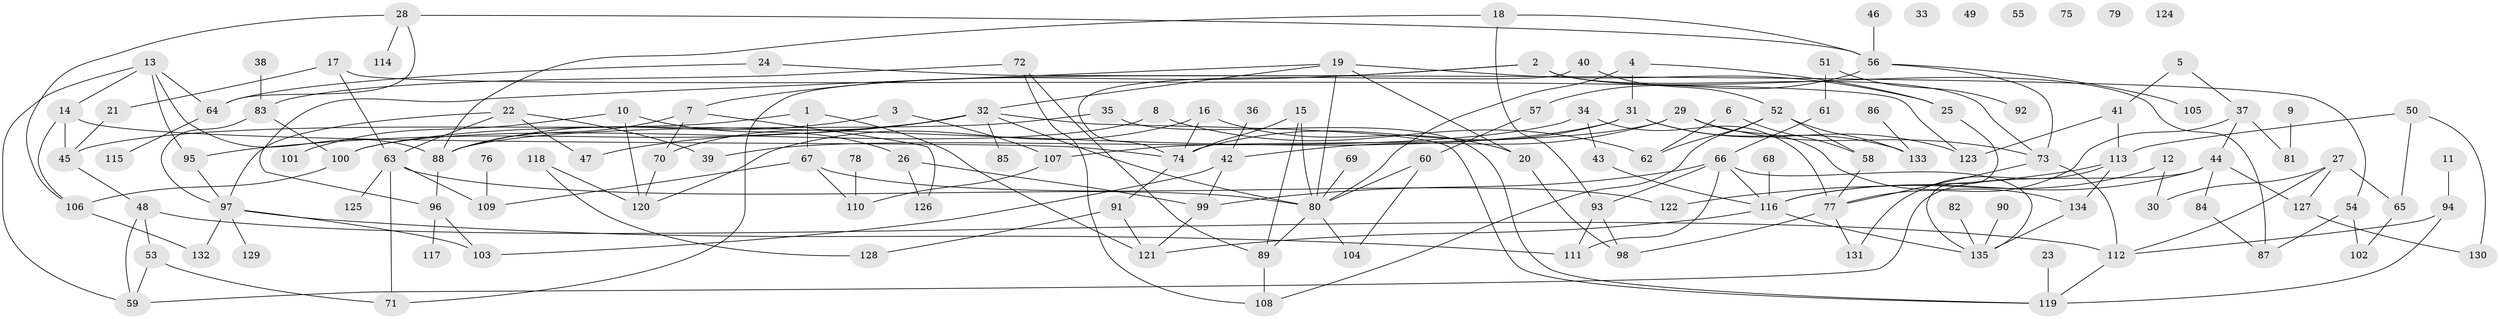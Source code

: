 // coarse degree distribution, {5: 0.1206896551724138, 8: 0.08620689655172414, 6: 0.034482758620689655, 11: 0.017241379310344827, 2: 0.15517241379310345, 1: 0.22413793103448276, 3: 0.1206896551724138, 4: 0.05172413793103448, 13: 0.017241379310344827, 10: 0.017241379310344827, 9: 0.017241379310344827, 15: 0.017241379310344827, 0: 0.10344827586206896, 7: 0.017241379310344827}
// Generated by graph-tools (version 1.1) at 2025/16/03/04/25 18:16:35]
// undirected, 135 vertices, 198 edges
graph export_dot {
graph [start="1"]
  node [color=gray90,style=filled];
  1;
  2;
  3;
  4;
  5;
  6;
  7;
  8;
  9;
  10;
  11;
  12;
  13;
  14;
  15;
  16;
  17;
  18;
  19;
  20;
  21;
  22;
  23;
  24;
  25;
  26;
  27;
  28;
  29;
  30;
  31;
  32;
  33;
  34;
  35;
  36;
  37;
  38;
  39;
  40;
  41;
  42;
  43;
  44;
  45;
  46;
  47;
  48;
  49;
  50;
  51;
  52;
  53;
  54;
  55;
  56;
  57;
  58;
  59;
  60;
  61;
  62;
  63;
  64;
  65;
  66;
  67;
  68;
  69;
  70;
  71;
  72;
  73;
  74;
  75;
  76;
  77;
  78;
  79;
  80;
  81;
  82;
  83;
  84;
  85;
  86;
  87;
  88;
  89;
  90;
  91;
  92;
  93;
  94;
  95;
  96;
  97;
  98;
  99;
  100;
  101;
  102;
  103;
  104;
  105;
  106;
  107;
  108;
  109;
  110;
  111;
  112;
  113;
  114;
  115;
  116;
  117;
  118;
  119;
  120;
  121;
  122;
  123;
  124;
  125;
  126;
  127;
  128;
  129;
  130;
  131;
  132;
  133;
  134;
  135;
  1 -- 45;
  1 -- 67;
  1 -- 121;
  2 -- 7;
  2 -- 71;
  2 -- 73;
  2 -- 87;
  3 -- 88;
  3 -- 107;
  4 -- 25;
  4 -- 31;
  4 -- 80;
  5 -- 37;
  5 -- 41;
  6 -- 58;
  6 -- 62;
  7 -- 70;
  7 -- 88;
  7 -- 126;
  8 -- 62;
  8 -- 100;
  9 -- 81;
  10 -- 26;
  10 -- 101;
  10 -- 120;
  11 -- 94;
  12 -- 30;
  12 -- 116;
  13 -- 14;
  13 -- 59;
  13 -- 64;
  13 -- 88;
  13 -- 95;
  14 -- 45;
  14 -- 74;
  14 -- 106;
  15 -- 74;
  15 -- 80;
  15 -- 89;
  16 -- 20;
  16 -- 74;
  16 -- 120;
  17 -- 21;
  17 -- 63;
  17 -- 123;
  18 -- 56;
  18 -- 88;
  18 -- 93;
  19 -- 20;
  19 -- 25;
  19 -- 32;
  19 -- 80;
  19 -- 96;
  20 -- 98;
  21 -- 45;
  22 -- 39;
  22 -- 47;
  22 -- 63;
  22 -- 97;
  23 -- 119;
  24 -- 54;
  24 -- 64;
  25 -- 135;
  26 -- 99;
  26 -- 126;
  27 -- 30;
  27 -- 65;
  27 -- 112;
  27 -- 127;
  28 -- 56;
  28 -- 64;
  28 -- 106;
  28 -- 114;
  29 -- 42;
  29 -- 73;
  29 -- 107;
  29 -- 134;
  31 -- 74;
  31 -- 100;
  31 -- 123;
  31 -- 133;
  32 -- 47;
  32 -- 70;
  32 -- 80;
  32 -- 85;
  32 -- 95;
  32 -- 119;
  34 -- 39;
  34 -- 43;
  34 -- 77;
  35 -- 88;
  35 -- 119;
  36 -- 42;
  37 -- 44;
  37 -- 77;
  37 -- 81;
  38 -- 83;
  40 -- 52;
  40 -- 74;
  41 -- 113;
  41 -- 123;
  42 -- 99;
  42 -- 103;
  43 -- 116;
  44 -- 59;
  44 -- 84;
  44 -- 116;
  44 -- 127;
  45 -- 48;
  46 -- 56;
  48 -- 53;
  48 -- 59;
  48 -- 112;
  50 -- 65;
  50 -- 113;
  50 -- 130;
  51 -- 61;
  51 -- 92;
  52 -- 58;
  52 -- 62;
  52 -- 108;
  52 -- 133;
  53 -- 59;
  53 -- 71;
  54 -- 87;
  54 -- 102;
  56 -- 57;
  56 -- 73;
  56 -- 105;
  57 -- 60;
  58 -- 77;
  60 -- 80;
  60 -- 104;
  61 -- 66;
  63 -- 71;
  63 -- 80;
  63 -- 109;
  63 -- 125;
  64 -- 115;
  65 -- 102;
  66 -- 93;
  66 -- 99;
  66 -- 111;
  66 -- 116;
  66 -- 135;
  67 -- 109;
  67 -- 110;
  67 -- 122;
  68 -- 116;
  69 -- 80;
  70 -- 120;
  72 -- 83;
  72 -- 89;
  72 -- 108;
  73 -- 77;
  73 -- 112;
  74 -- 91;
  76 -- 109;
  77 -- 98;
  77 -- 131;
  78 -- 110;
  80 -- 89;
  80 -- 104;
  82 -- 135;
  83 -- 97;
  83 -- 100;
  84 -- 87;
  86 -- 133;
  88 -- 96;
  89 -- 108;
  90 -- 135;
  91 -- 121;
  91 -- 128;
  93 -- 98;
  93 -- 111;
  94 -- 112;
  94 -- 119;
  95 -- 97;
  96 -- 103;
  96 -- 117;
  97 -- 103;
  97 -- 111;
  97 -- 129;
  97 -- 132;
  99 -- 121;
  100 -- 106;
  106 -- 132;
  107 -- 110;
  112 -- 119;
  113 -- 122;
  113 -- 131;
  113 -- 134;
  116 -- 121;
  116 -- 135;
  118 -- 120;
  118 -- 128;
  127 -- 130;
  134 -- 135;
}
